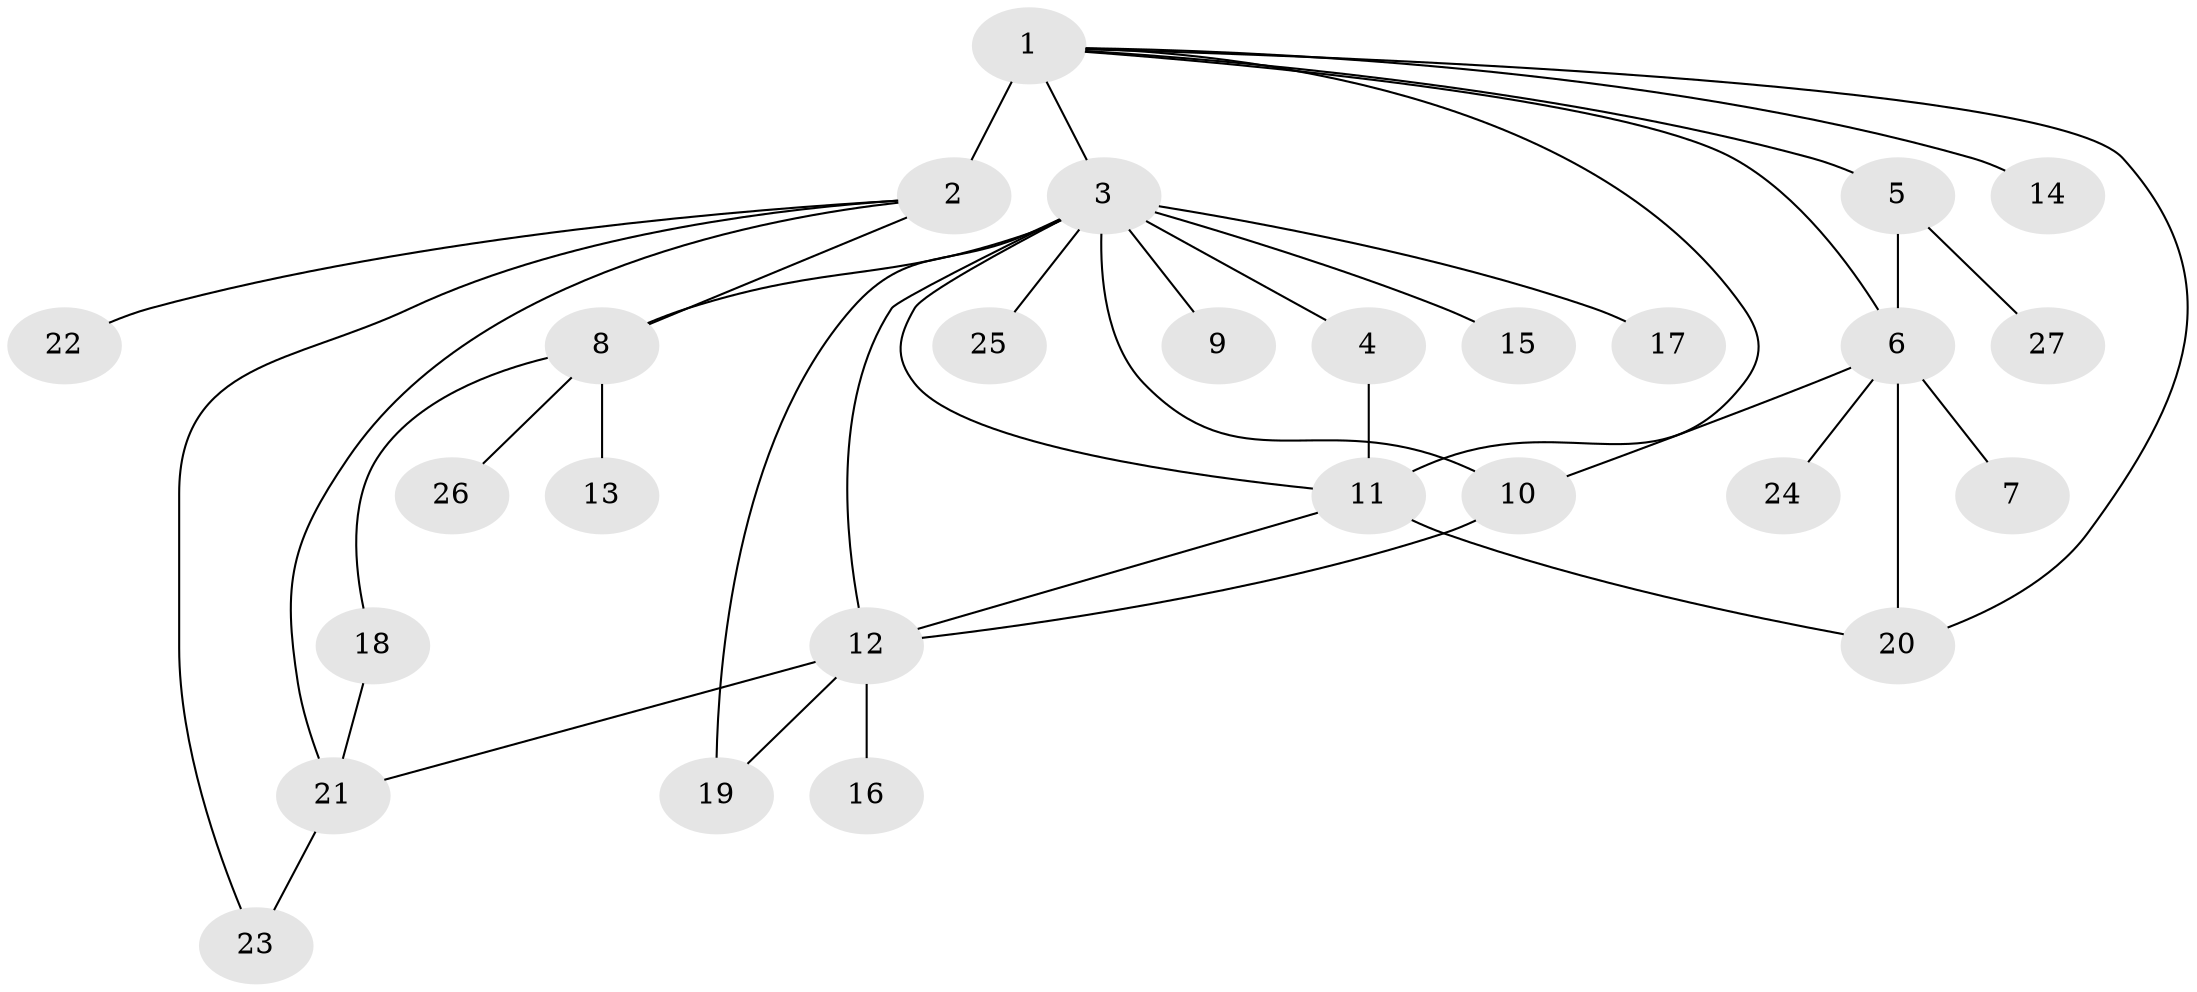 // original degree distribution, {15: 0.018518518518518517, 1: 0.5555555555555556, 12: 0.018518518518518517, 2: 0.16666666666666666, 5: 0.018518518518518517, 9: 0.037037037037037035, 3: 0.09259259259259259, 6: 0.018518518518518517, 4: 0.05555555555555555, 7: 0.018518518518518517}
// Generated by graph-tools (version 1.1) at 2025/50/03/04/25 22:50:35]
// undirected, 27 vertices, 39 edges
graph export_dot {
  node [color=gray90,style=filled];
  1;
  2;
  3;
  4;
  5;
  6;
  7;
  8;
  9;
  10;
  11;
  12;
  13;
  14;
  15;
  16;
  17;
  18;
  19;
  20;
  21;
  22;
  23;
  24;
  25;
  26;
  27;
  1 -- 2 [weight=6.0];
  1 -- 3 [weight=1.0];
  1 -- 5 [weight=1.0];
  1 -- 6 [weight=1.0];
  1 -- 11 [weight=1.0];
  1 -- 14 [weight=1.0];
  1 -- 20 [weight=1.0];
  2 -- 8 [weight=1.0];
  2 -- 21 [weight=1.0];
  2 -- 22 [weight=1.0];
  2 -- 23 [weight=1.0];
  3 -- 4 [weight=1.0];
  3 -- 8 [weight=1.0];
  3 -- 9 [weight=1.0];
  3 -- 10 [weight=1.0];
  3 -- 11 [weight=1.0];
  3 -- 12 [weight=1.0];
  3 -- 15 [weight=1.0];
  3 -- 17 [weight=1.0];
  3 -- 19 [weight=1.0];
  3 -- 25 [weight=1.0];
  4 -- 11 [weight=4.0];
  5 -- 6 [weight=1.0];
  5 -- 27 [weight=1.0];
  6 -- 7 [weight=1.0];
  6 -- 10 [weight=1.0];
  6 -- 20 [weight=1.0];
  6 -- 24 [weight=1.0];
  8 -- 13 [weight=1.0];
  8 -- 18 [weight=1.0];
  8 -- 26 [weight=1.0];
  10 -- 12 [weight=1.0];
  11 -- 12 [weight=1.0];
  11 -- 20 [weight=1.0];
  12 -- 16 [weight=6.0];
  12 -- 19 [weight=1.0];
  12 -- 21 [weight=1.0];
  18 -- 21 [weight=1.0];
  21 -- 23 [weight=1.0];
}
